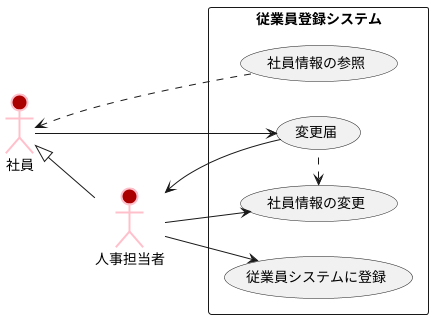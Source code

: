 @startuml 従業員システム
left to right direction
 actor 人事担当者 #AA0000;line:Pink;line.bold;
 actor 社員 #AA0000;line:Pink;line.bold;
rectangle 従業員登録システム{
    usecase 従業員システムに登録
    usecase 社員情報の参照
    usecase 社員情報の変更
    usecase (変更届) as input
} 
人事担当者-->従業員システムに登録
社員<.社員情報の参照
社員<|-- 人事担当者
input-->人事担当者
人事担当者-->社員情報の変更
社員-->input
社員情報の変更 <.input
@enduml